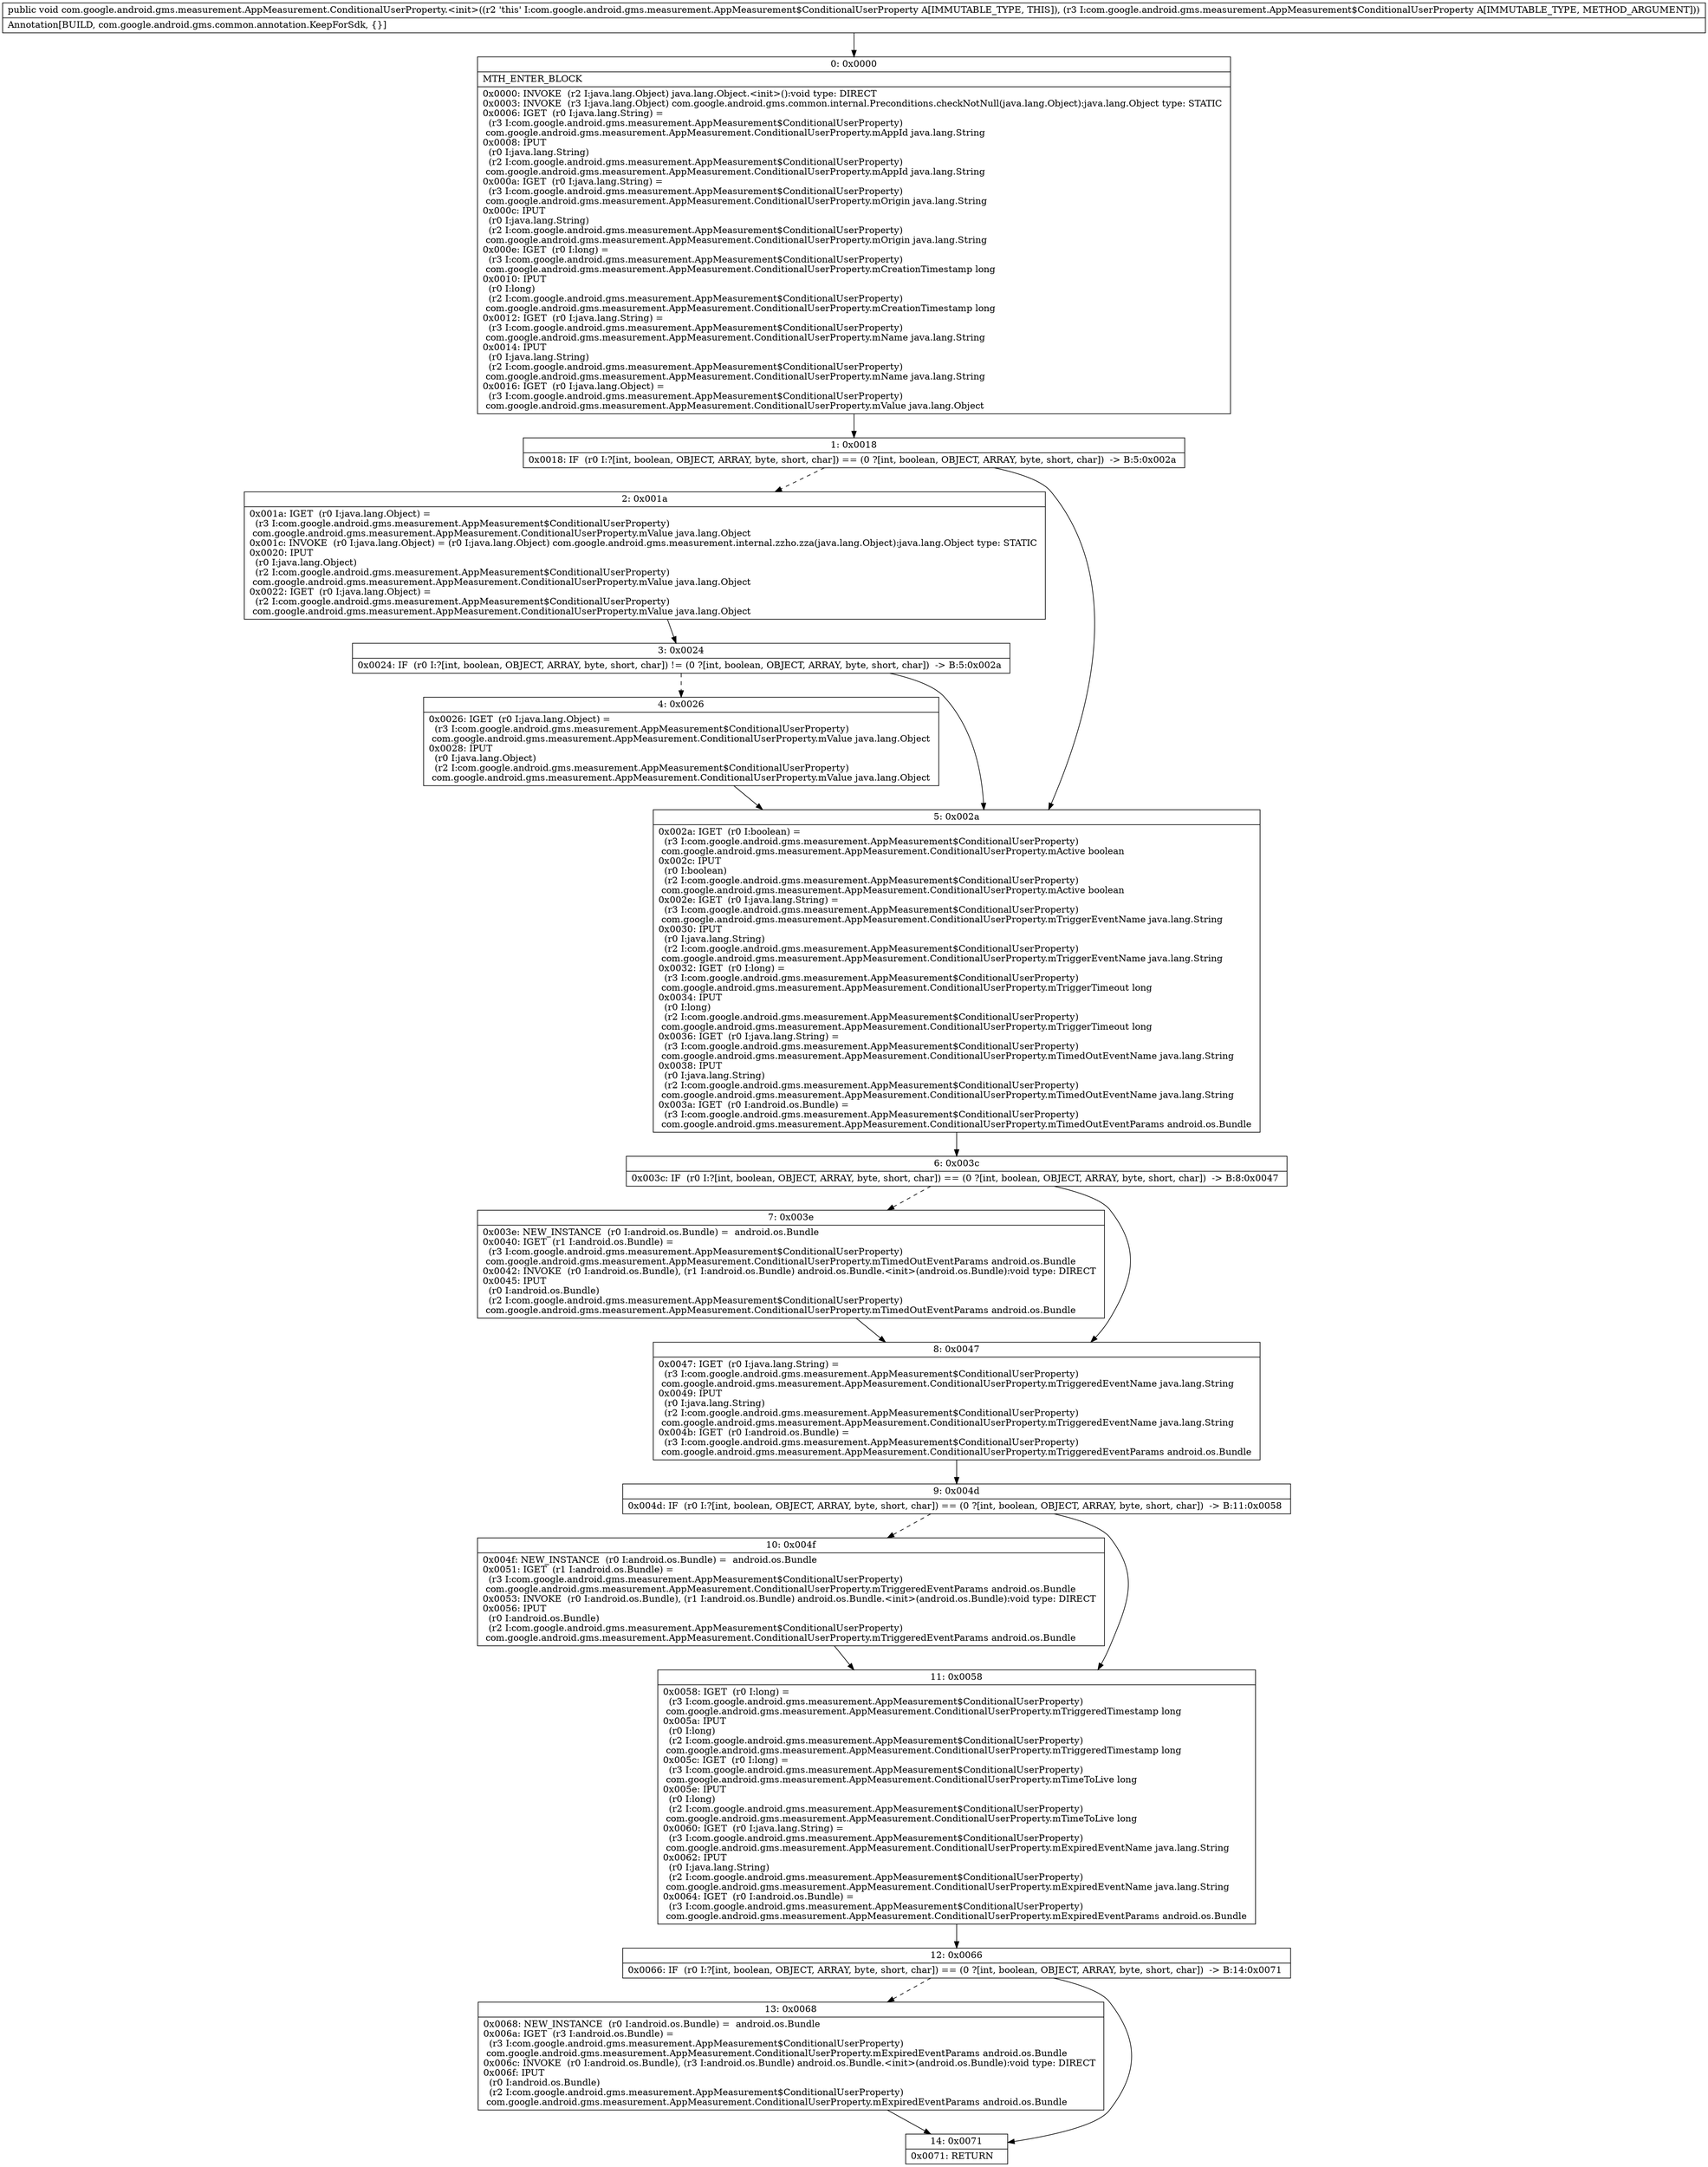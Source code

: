 digraph "CFG forcom.google.android.gms.measurement.AppMeasurement.ConditionalUserProperty.\<init\>(Lcom\/google\/android\/gms\/measurement\/AppMeasurement$ConditionalUserProperty;)V" {
Node_0 [shape=record,label="{0\:\ 0x0000|MTH_ENTER_BLOCK\l|0x0000: INVOKE  (r2 I:java.lang.Object) java.lang.Object.\<init\>():void type: DIRECT \l0x0003: INVOKE  (r3 I:java.lang.Object) com.google.android.gms.common.internal.Preconditions.checkNotNull(java.lang.Object):java.lang.Object type: STATIC \l0x0006: IGET  (r0 I:java.lang.String) = \l  (r3 I:com.google.android.gms.measurement.AppMeasurement$ConditionalUserProperty)\l com.google.android.gms.measurement.AppMeasurement.ConditionalUserProperty.mAppId java.lang.String \l0x0008: IPUT  \l  (r0 I:java.lang.String)\l  (r2 I:com.google.android.gms.measurement.AppMeasurement$ConditionalUserProperty)\l com.google.android.gms.measurement.AppMeasurement.ConditionalUserProperty.mAppId java.lang.String \l0x000a: IGET  (r0 I:java.lang.String) = \l  (r3 I:com.google.android.gms.measurement.AppMeasurement$ConditionalUserProperty)\l com.google.android.gms.measurement.AppMeasurement.ConditionalUserProperty.mOrigin java.lang.String \l0x000c: IPUT  \l  (r0 I:java.lang.String)\l  (r2 I:com.google.android.gms.measurement.AppMeasurement$ConditionalUserProperty)\l com.google.android.gms.measurement.AppMeasurement.ConditionalUserProperty.mOrigin java.lang.String \l0x000e: IGET  (r0 I:long) = \l  (r3 I:com.google.android.gms.measurement.AppMeasurement$ConditionalUserProperty)\l com.google.android.gms.measurement.AppMeasurement.ConditionalUserProperty.mCreationTimestamp long \l0x0010: IPUT  \l  (r0 I:long)\l  (r2 I:com.google.android.gms.measurement.AppMeasurement$ConditionalUserProperty)\l com.google.android.gms.measurement.AppMeasurement.ConditionalUserProperty.mCreationTimestamp long \l0x0012: IGET  (r0 I:java.lang.String) = \l  (r3 I:com.google.android.gms.measurement.AppMeasurement$ConditionalUserProperty)\l com.google.android.gms.measurement.AppMeasurement.ConditionalUserProperty.mName java.lang.String \l0x0014: IPUT  \l  (r0 I:java.lang.String)\l  (r2 I:com.google.android.gms.measurement.AppMeasurement$ConditionalUserProperty)\l com.google.android.gms.measurement.AppMeasurement.ConditionalUserProperty.mName java.lang.String \l0x0016: IGET  (r0 I:java.lang.Object) = \l  (r3 I:com.google.android.gms.measurement.AppMeasurement$ConditionalUserProperty)\l com.google.android.gms.measurement.AppMeasurement.ConditionalUserProperty.mValue java.lang.Object \l}"];
Node_1 [shape=record,label="{1\:\ 0x0018|0x0018: IF  (r0 I:?[int, boolean, OBJECT, ARRAY, byte, short, char]) == (0 ?[int, boolean, OBJECT, ARRAY, byte, short, char])  \-\> B:5:0x002a \l}"];
Node_2 [shape=record,label="{2\:\ 0x001a|0x001a: IGET  (r0 I:java.lang.Object) = \l  (r3 I:com.google.android.gms.measurement.AppMeasurement$ConditionalUserProperty)\l com.google.android.gms.measurement.AppMeasurement.ConditionalUserProperty.mValue java.lang.Object \l0x001c: INVOKE  (r0 I:java.lang.Object) = (r0 I:java.lang.Object) com.google.android.gms.measurement.internal.zzho.zza(java.lang.Object):java.lang.Object type: STATIC \l0x0020: IPUT  \l  (r0 I:java.lang.Object)\l  (r2 I:com.google.android.gms.measurement.AppMeasurement$ConditionalUserProperty)\l com.google.android.gms.measurement.AppMeasurement.ConditionalUserProperty.mValue java.lang.Object \l0x0022: IGET  (r0 I:java.lang.Object) = \l  (r2 I:com.google.android.gms.measurement.AppMeasurement$ConditionalUserProperty)\l com.google.android.gms.measurement.AppMeasurement.ConditionalUserProperty.mValue java.lang.Object \l}"];
Node_3 [shape=record,label="{3\:\ 0x0024|0x0024: IF  (r0 I:?[int, boolean, OBJECT, ARRAY, byte, short, char]) != (0 ?[int, boolean, OBJECT, ARRAY, byte, short, char])  \-\> B:5:0x002a \l}"];
Node_4 [shape=record,label="{4\:\ 0x0026|0x0026: IGET  (r0 I:java.lang.Object) = \l  (r3 I:com.google.android.gms.measurement.AppMeasurement$ConditionalUserProperty)\l com.google.android.gms.measurement.AppMeasurement.ConditionalUserProperty.mValue java.lang.Object \l0x0028: IPUT  \l  (r0 I:java.lang.Object)\l  (r2 I:com.google.android.gms.measurement.AppMeasurement$ConditionalUserProperty)\l com.google.android.gms.measurement.AppMeasurement.ConditionalUserProperty.mValue java.lang.Object \l}"];
Node_5 [shape=record,label="{5\:\ 0x002a|0x002a: IGET  (r0 I:boolean) = \l  (r3 I:com.google.android.gms.measurement.AppMeasurement$ConditionalUserProperty)\l com.google.android.gms.measurement.AppMeasurement.ConditionalUserProperty.mActive boolean \l0x002c: IPUT  \l  (r0 I:boolean)\l  (r2 I:com.google.android.gms.measurement.AppMeasurement$ConditionalUserProperty)\l com.google.android.gms.measurement.AppMeasurement.ConditionalUserProperty.mActive boolean \l0x002e: IGET  (r0 I:java.lang.String) = \l  (r3 I:com.google.android.gms.measurement.AppMeasurement$ConditionalUserProperty)\l com.google.android.gms.measurement.AppMeasurement.ConditionalUserProperty.mTriggerEventName java.lang.String \l0x0030: IPUT  \l  (r0 I:java.lang.String)\l  (r2 I:com.google.android.gms.measurement.AppMeasurement$ConditionalUserProperty)\l com.google.android.gms.measurement.AppMeasurement.ConditionalUserProperty.mTriggerEventName java.lang.String \l0x0032: IGET  (r0 I:long) = \l  (r3 I:com.google.android.gms.measurement.AppMeasurement$ConditionalUserProperty)\l com.google.android.gms.measurement.AppMeasurement.ConditionalUserProperty.mTriggerTimeout long \l0x0034: IPUT  \l  (r0 I:long)\l  (r2 I:com.google.android.gms.measurement.AppMeasurement$ConditionalUserProperty)\l com.google.android.gms.measurement.AppMeasurement.ConditionalUserProperty.mTriggerTimeout long \l0x0036: IGET  (r0 I:java.lang.String) = \l  (r3 I:com.google.android.gms.measurement.AppMeasurement$ConditionalUserProperty)\l com.google.android.gms.measurement.AppMeasurement.ConditionalUserProperty.mTimedOutEventName java.lang.String \l0x0038: IPUT  \l  (r0 I:java.lang.String)\l  (r2 I:com.google.android.gms.measurement.AppMeasurement$ConditionalUserProperty)\l com.google.android.gms.measurement.AppMeasurement.ConditionalUserProperty.mTimedOutEventName java.lang.String \l0x003a: IGET  (r0 I:android.os.Bundle) = \l  (r3 I:com.google.android.gms.measurement.AppMeasurement$ConditionalUserProperty)\l com.google.android.gms.measurement.AppMeasurement.ConditionalUserProperty.mTimedOutEventParams android.os.Bundle \l}"];
Node_6 [shape=record,label="{6\:\ 0x003c|0x003c: IF  (r0 I:?[int, boolean, OBJECT, ARRAY, byte, short, char]) == (0 ?[int, boolean, OBJECT, ARRAY, byte, short, char])  \-\> B:8:0x0047 \l}"];
Node_7 [shape=record,label="{7\:\ 0x003e|0x003e: NEW_INSTANCE  (r0 I:android.os.Bundle) =  android.os.Bundle \l0x0040: IGET  (r1 I:android.os.Bundle) = \l  (r3 I:com.google.android.gms.measurement.AppMeasurement$ConditionalUserProperty)\l com.google.android.gms.measurement.AppMeasurement.ConditionalUserProperty.mTimedOutEventParams android.os.Bundle \l0x0042: INVOKE  (r0 I:android.os.Bundle), (r1 I:android.os.Bundle) android.os.Bundle.\<init\>(android.os.Bundle):void type: DIRECT \l0x0045: IPUT  \l  (r0 I:android.os.Bundle)\l  (r2 I:com.google.android.gms.measurement.AppMeasurement$ConditionalUserProperty)\l com.google.android.gms.measurement.AppMeasurement.ConditionalUserProperty.mTimedOutEventParams android.os.Bundle \l}"];
Node_8 [shape=record,label="{8\:\ 0x0047|0x0047: IGET  (r0 I:java.lang.String) = \l  (r3 I:com.google.android.gms.measurement.AppMeasurement$ConditionalUserProperty)\l com.google.android.gms.measurement.AppMeasurement.ConditionalUserProperty.mTriggeredEventName java.lang.String \l0x0049: IPUT  \l  (r0 I:java.lang.String)\l  (r2 I:com.google.android.gms.measurement.AppMeasurement$ConditionalUserProperty)\l com.google.android.gms.measurement.AppMeasurement.ConditionalUserProperty.mTriggeredEventName java.lang.String \l0x004b: IGET  (r0 I:android.os.Bundle) = \l  (r3 I:com.google.android.gms.measurement.AppMeasurement$ConditionalUserProperty)\l com.google.android.gms.measurement.AppMeasurement.ConditionalUserProperty.mTriggeredEventParams android.os.Bundle \l}"];
Node_9 [shape=record,label="{9\:\ 0x004d|0x004d: IF  (r0 I:?[int, boolean, OBJECT, ARRAY, byte, short, char]) == (0 ?[int, boolean, OBJECT, ARRAY, byte, short, char])  \-\> B:11:0x0058 \l}"];
Node_10 [shape=record,label="{10\:\ 0x004f|0x004f: NEW_INSTANCE  (r0 I:android.os.Bundle) =  android.os.Bundle \l0x0051: IGET  (r1 I:android.os.Bundle) = \l  (r3 I:com.google.android.gms.measurement.AppMeasurement$ConditionalUserProperty)\l com.google.android.gms.measurement.AppMeasurement.ConditionalUserProperty.mTriggeredEventParams android.os.Bundle \l0x0053: INVOKE  (r0 I:android.os.Bundle), (r1 I:android.os.Bundle) android.os.Bundle.\<init\>(android.os.Bundle):void type: DIRECT \l0x0056: IPUT  \l  (r0 I:android.os.Bundle)\l  (r2 I:com.google.android.gms.measurement.AppMeasurement$ConditionalUserProperty)\l com.google.android.gms.measurement.AppMeasurement.ConditionalUserProperty.mTriggeredEventParams android.os.Bundle \l}"];
Node_11 [shape=record,label="{11\:\ 0x0058|0x0058: IGET  (r0 I:long) = \l  (r3 I:com.google.android.gms.measurement.AppMeasurement$ConditionalUserProperty)\l com.google.android.gms.measurement.AppMeasurement.ConditionalUserProperty.mTriggeredTimestamp long \l0x005a: IPUT  \l  (r0 I:long)\l  (r2 I:com.google.android.gms.measurement.AppMeasurement$ConditionalUserProperty)\l com.google.android.gms.measurement.AppMeasurement.ConditionalUserProperty.mTriggeredTimestamp long \l0x005c: IGET  (r0 I:long) = \l  (r3 I:com.google.android.gms.measurement.AppMeasurement$ConditionalUserProperty)\l com.google.android.gms.measurement.AppMeasurement.ConditionalUserProperty.mTimeToLive long \l0x005e: IPUT  \l  (r0 I:long)\l  (r2 I:com.google.android.gms.measurement.AppMeasurement$ConditionalUserProperty)\l com.google.android.gms.measurement.AppMeasurement.ConditionalUserProperty.mTimeToLive long \l0x0060: IGET  (r0 I:java.lang.String) = \l  (r3 I:com.google.android.gms.measurement.AppMeasurement$ConditionalUserProperty)\l com.google.android.gms.measurement.AppMeasurement.ConditionalUserProperty.mExpiredEventName java.lang.String \l0x0062: IPUT  \l  (r0 I:java.lang.String)\l  (r2 I:com.google.android.gms.measurement.AppMeasurement$ConditionalUserProperty)\l com.google.android.gms.measurement.AppMeasurement.ConditionalUserProperty.mExpiredEventName java.lang.String \l0x0064: IGET  (r0 I:android.os.Bundle) = \l  (r3 I:com.google.android.gms.measurement.AppMeasurement$ConditionalUserProperty)\l com.google.android.gms.measurement.AppMeasurement.ConditionalUserProperty.mExpiredEventParams android.os.Bundle \l}"];
Node_12 [shape=record,label="{12\:\ 0x0066|0x0066: IF  (r0 I:?[int, boolean, OBJECT, ARRAY, byte, short, char]) == (0 ?[int, boolean, OBJECT, ARRAY, byte, short, char])  \-\> B:14:0x0071 \l}"];
Node_13 [shape=record,label="{13\:\ 0x0068|0x0068: NEW_INSTANCE  (r0 I:android.os.Bundle) =  android.os.Bundle \l0x006a: IGET  (r3 I:android.os.Bundle) = \l  (r3 I:com.google.android.gms.measurement.AppMeasurement$ConditionalUserProperty)\l com.google.android.gms.measurement.AppMeasurement.ConditionalUserProperty.mExpiredEventParams android.os.Bundle \l0x006c: INVOKE  (r0 I:android.os.Bundle), (r3 I:android.os.Bundle) android.os.Bundle.\<init\>(android.os.Bundle):void type: DIRECT \l0x006f: IPUT  \l  (r0 I:android.os.Bundle)\l  (r2 I:com.google.android.gms.measurement.AppMeasurement$ConditionalUserProperty)\l com.google.android.gms.measurement.AppMeasurement.ConditionalUserProperty.mExpiredEventParams android.os.Bundle \l}"];
Node_14 [shape=record,label="{14\:\ 0x0071|0x0071: RETURN   \l}"];
MethodNode[shape=record,label="{public void com.google.android.gms.measurement.AppMeasurement.ConditionalUserProperty.\<init\>((r2 'this' I:com.google.android.gms.measurement.AppMeasurement$ConditionalUserProperty A[IMMUTABLE_TYPE, THIS]), (r3 I:com.google.android.gms.measurement.AppMeasurement$ConditionalUserProperty A[IMMUTABLE_TYPE, METHOD_ARGUMENT]))  | Annotation[BUILD, com.google.android.gms.common.annotation.KeepForSdk, \{\}]\l}"];
MethodNode -> Node_0;
Node_0 -> Node_1;
Node_1 -> Node_2[style=dashed];
Node_1 -> Node_5;
Node_2 -> Node_3;
Node_3 -> Node_4[style=dashed];
Node_3 -> Node_5;
Node_4 -> Node_5;
Node_5 -> Node_6;
Node_6 -> Node_7[style=dashed];
Node_6 -> Node_8;
Node_7 -> Node_8;
Node_8 -> Node_9;
Node_9 -> Node_10[style=dashed];
Node_9 -> Node_11;
Node_10 -> Node_11;
Node_11 -> Node_12;
Node_12 -> Node_13[style=dashed];
Node_12 -> Node_14;
Node_13 -> Node_14;
}

